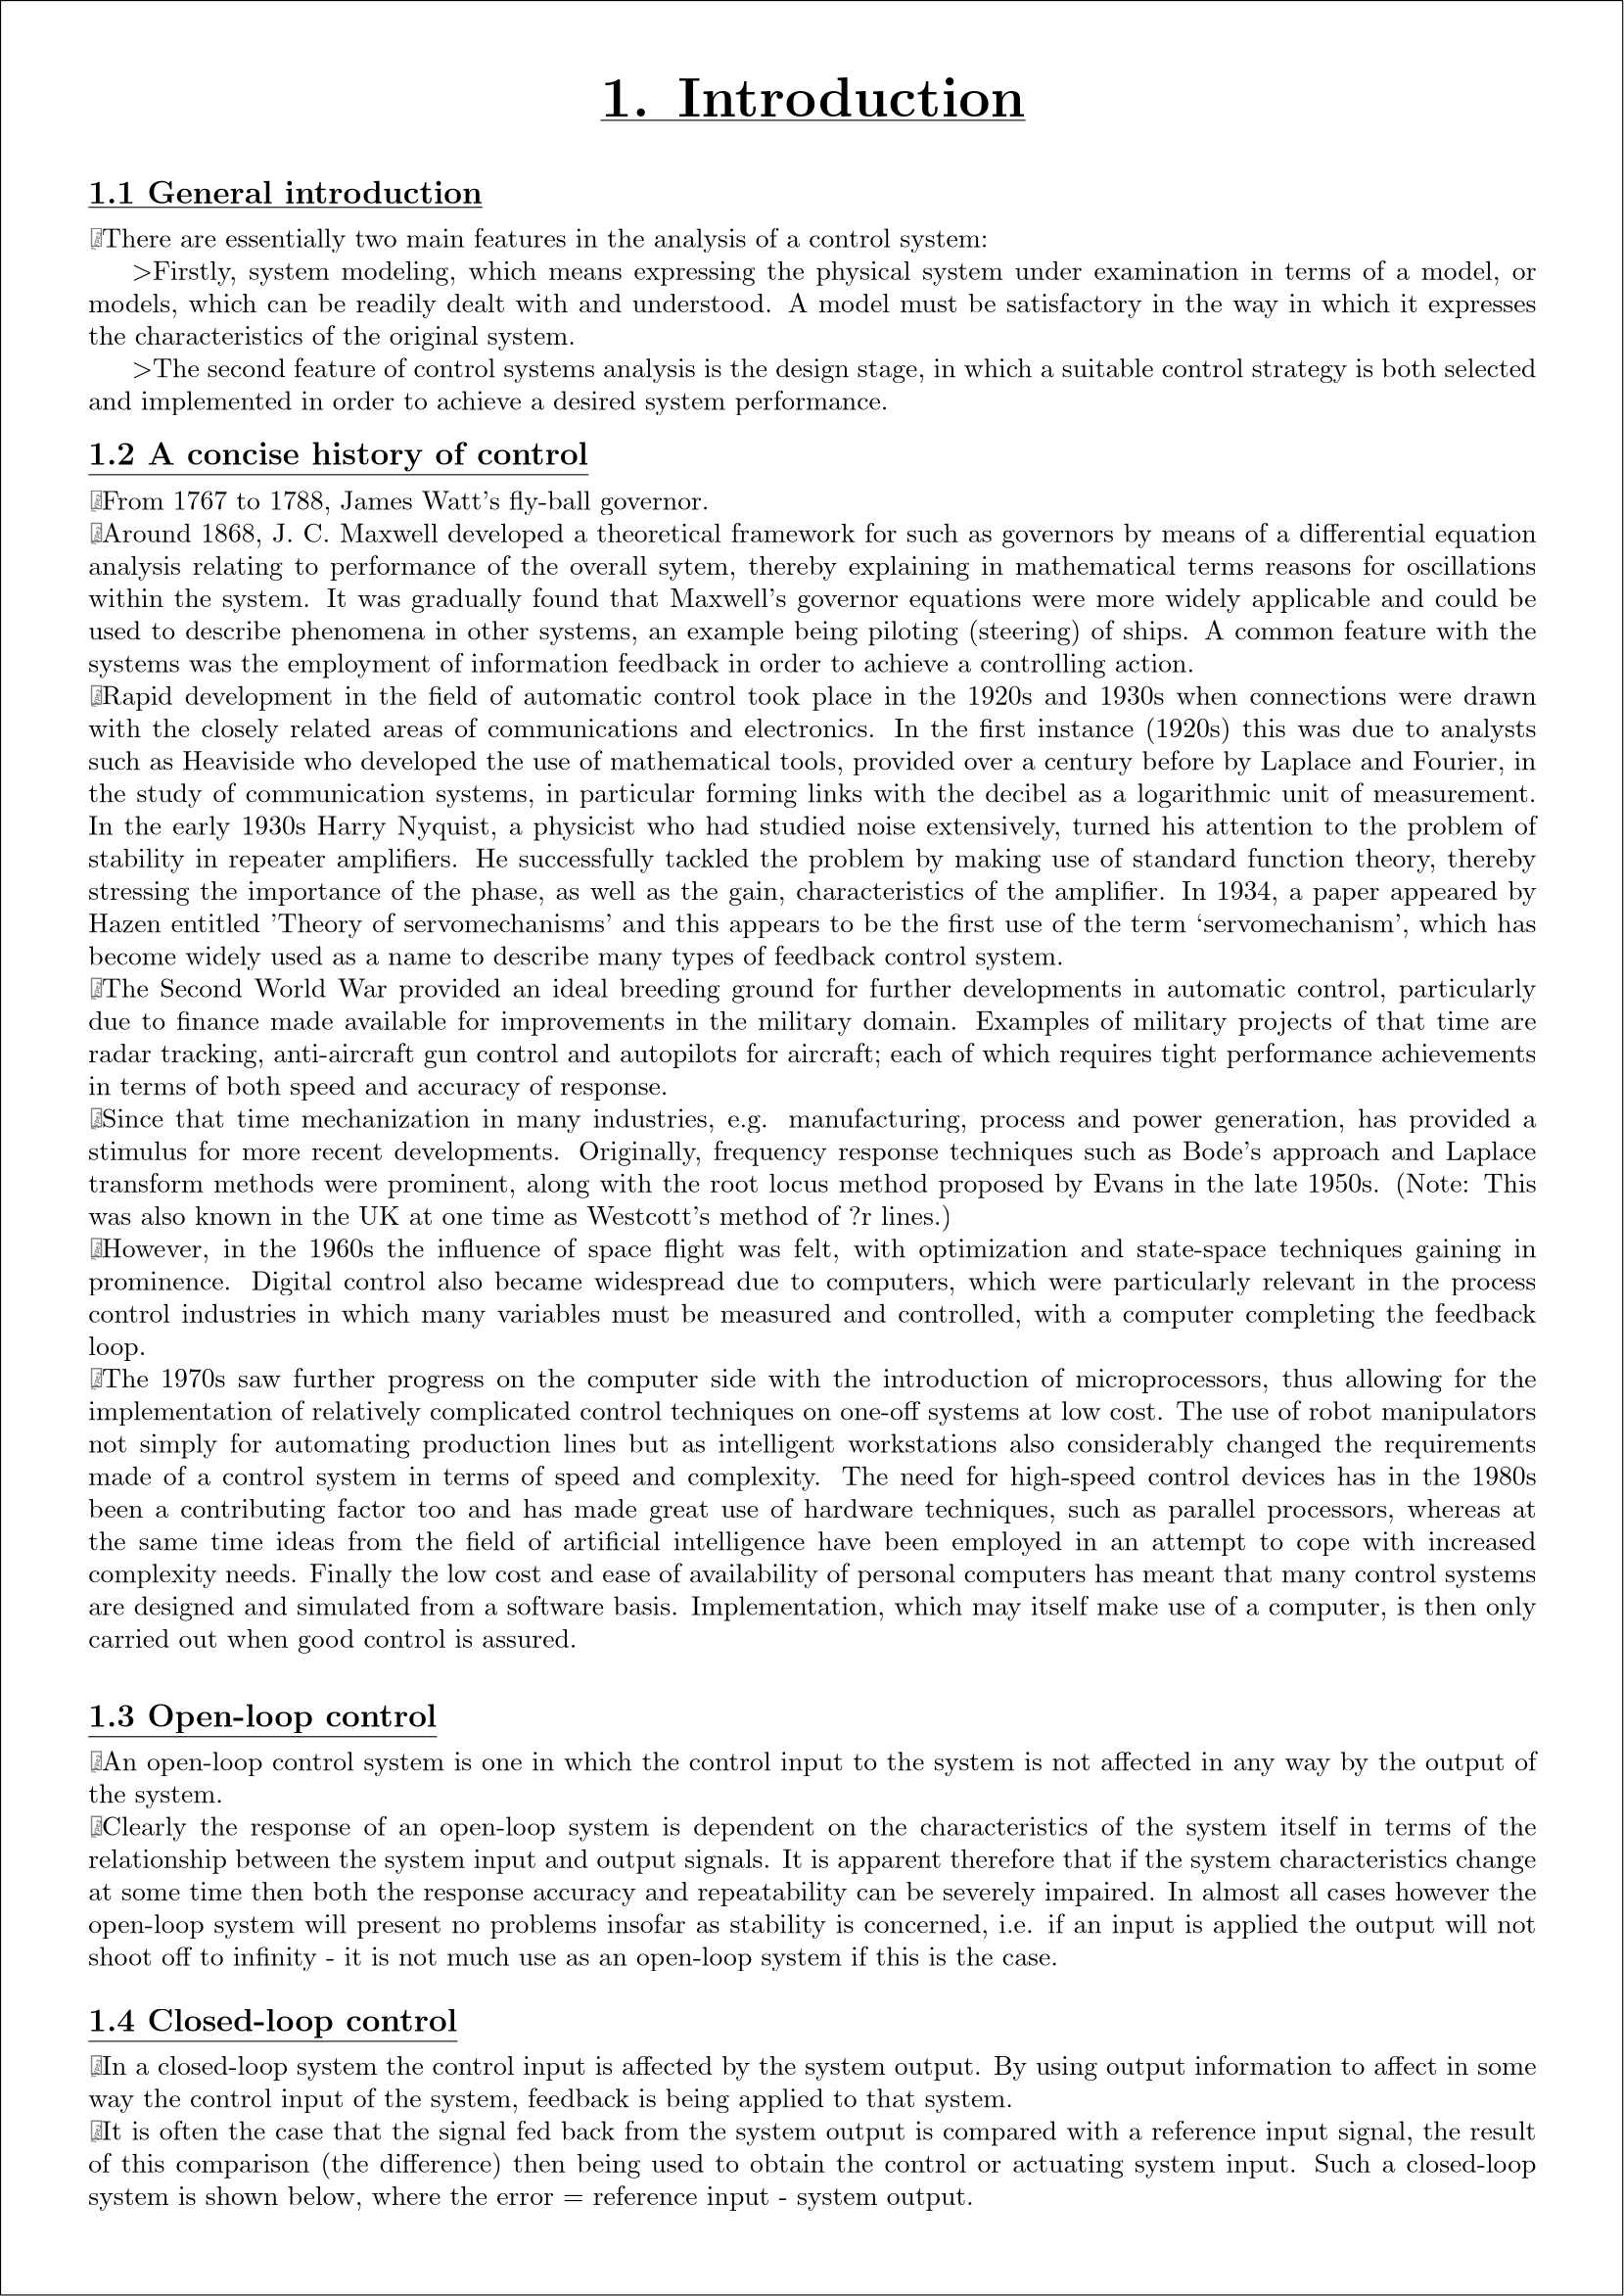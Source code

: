 <?xml version="1.0"?>
<!DOCTYPE ipe SYSTEM "ipe.dtd">
<ipe version="70005" creator="Ipe 7.1.4">
<info created="D:20151221150925" modified="D:20151223225507"/>
<ipestyle name="basic">
<symbol name="arrow/arc(spx)">
<path stroke="sym-stroke" fill="sym-stroke" pen="sym-pen">
0 0 m
-1 0.333 l
-1 -0.333 l
h
</path>
</symbol>
<symbol name="arrow/farc(spx)">
<path stroke="sym-stroke" fill="white" pen="sym-pen">
0 0 m
-1 0.333 l
-1 -0.333 l
h
</path>
</symbol>
<symbol name="mark/circle(sx)" transformations="translations">
<path fill="sym-stroke">
0.6 0 0 0.6 0 0 e
0.4 0 0 0.4 0 0 e
</path>
</symbol>
<symbol name="mark/disk(sx)" transformations="translations">
<path fill="sym-stroke">
0.6 0 0 0.6 0 0 e
</path>
</symbol>
<symbol name="mark/fdisk(sfx)" transformations="translations">
<group>
<path fill="sym-fill">
0.5 0 0 0.5 0 0 e
</path>
<path fill="sym-stroke" fillrule="eofill">
0.6 0 0 0.6 0 0 e
0.4 0 0 0.4 0 0 e
</path>
</group>
</symbol>
<symbol name="mark/box(sx)" transformations="translations">
<path fill="sym-stroke" fillrule="eofill">
-0.6 -0.6 m
0.6 -0.6 l
0.6 0.6 l
-0.6 0.6 l
h
-0.4 -0.4 m
0.4 -0.4 l
0.4 0.4 l
-0.4 0.4 l
h
</path>
</symbol>
<symbol name="mark/square(sx)" transformations="translations">
<path fill="sym-stroke">
-0.6 -0.6 m
0.6 -0.6 l
0.6 0.6 l
-0.6 0.6 l
h
</path>
</symbol>
<symbol name="mark/fsquare(sfx)" transformations="translations">
<group>
<path fill="sym-fill">
-0.5 -0.5 m
0.5 -0.5 l
0.5 0.5 l
-0.5 0.5 l
h
</path>
<path fill="sym-stroke" fillrule="eofill">
-0.6 -0.6 m
0.6 -0.6 l
0.6 0.6 l
-0.6 0.6 l
h
-0.4 -0.4 m
0.4 -0.4 l
0.4 0.4 l
-0.4 0.4 l
h
</path>
</group>
</symbol>
<symbol name="mark/cross(sx)" transformations="translations">
<group>
<path fill="sym-stroke">
-0.43 -0.57 m
0.57 0.43 l
0.43 0.57 l
-0.57 -0.43 l
h
</path>
<path fill="sym-stroke">
-0.43 0.57 m
0.57 -0.43 l
0.43 -0.57 l
-0.57 0.43 l
h
</path>
</group>
</symbol>
<symbol name="arrow/fnormal(spx)">
<path stroke="sym-stroke" fill="white" pen="sym-pen">
0 0 m
-1 0.333 l
-1 -0.333 l
h
</path>
</symbol>
<symbol name="arrow/pointed(spx)">
<path stroke="sym-stroke" fill="sym-stroke" pen="sym-pen">
0 0 m
-1 0.333 l
-0.8 0 l
-1 -0.333 l
h
</path>
</symbol>
<symbol name="arrow/fpointed(spx)">
<path stroke="sym-stroke" fill="white" pen="sym-pen">
0 0 m
-1 0.333 l
-0.8 0 l
-1 -0.333 l
h
</path>
</symbol>
<symbol name="arrow/linear(spx)">
<path stroke="sym-stroke" pen="sym-pen">
-1 0.333 m
0 0 l
-1 -0.333 l
</path>
</symbol>
<symbol name="arrow/fdouble(spx)">
<path stroke="sym-stroke" fill="white" pen="sym-pen">
0 0 m
-1 0.333 l
-1 -0.333 l
h
-1 0 m
-2 0.333 l
-2 -0.333 l
h
</path>
</symbol>
<symbol name="arrow/double(spx)">
<path stroke="sym-stroke" fill="sym-stroke" pen="sym-pen">
0 0 m
-1 0.333 l
-1 -0.333 l
h
-1 0 m
-2 0.333 l
-2 -0.333 l
h
</path>
</symbol>
<pen name="heavier" value="0.8"/>
<pen name="fat" value="1.2"/>
<pen name="ultrafat" value="2"/>
<symbolsize name="large" value="5"/>
<symbolsize name="small" value="2"/>
<symbolsize name="tiny" value="1.1"/>
<arrowsize name="large" value="10"/>
<arrowsize name="small" value="5"/>
<arrowsize name="tiny" value="3"/>
<color name="red" value="1 0 0"/>
<color name="green" value="0 1 0"/>
<color name="blue" value="0 0 1"/>
<color name="yellow" value="1 1 0"/>
<color name="orange" value="1 0.647 0"/>
<color name="gold" value="1 0.843 0"/>
<color name="purple" value="0.627 0.125 0.941"/>
<color name="gray" value="0.745"/>
<color name="brown" value="0.647 0.165 0.165"/>
<color name="navy" value="0 0 0.502"/>
<color name="pink" value="1 0.753 0.796"/>
<color name="seagreen" value="0.18 0.545 0.341"/>
<color name="turquoise" value="0.251 0.878 0.816"/>
<color name="violet" value="0.933 0.51 0.933"/>
<color name="darkblue" value="0 0 0.545"/>
<color name="darkcyan" value="0 0.545 0.545"/>
<color name="darkgray" value="0.663"/>
<color name="darkgreen" value="0 0.392 0"/>
<color name="darkmagenta" value="0.545 0 0.545"/>
<color name="darkorange" value="1 0.549 0"/>
<color name="darkred" value="0.545 0 0"/>
<color name="lightblue" value="0.678 0.847 0.902"/>
<color name="lightcyan" value="0.878 1 1"/>
<color name="lightgray" value="0.827"/>
<color name="lightgreen" value="0.565 0.933 0.565"/>
<color name="lightyellow" value="1 1 0.878"/>
<dashstyle name="dashed" value="[4] 0"/>
<dashstyle name="dotted" value="[1 3] 0"/>
<dashstyle name="dash dotted" value="[4 2 1 2] 0"/>
<dashstyle name="dash dot dotted" value="[4 2 1 2 1 2] 0"/>
<textsize name="large" value="\large"/>
<textsize name="small" value="\small"/>
<textsize name="tiny" value="\tiny"/>
<textsize name="Large" value="\Large"/>
<textsize name="LARGE" value="\LARGE"/>
<textsize name="huge" value="\huge"/>
<textsize name="Huge" value="\Huge"/>
<textsize name="footnote" value="\footnotesize"/>
<textstyle name="center" begin="\begin{center}" end="\end{center}"/>
<textstyle name="itemize" begin="\begin{itemize}" end="\end{itemize}"/>
<textstyle name="item" begin="\begin{itemize}\item{}" end="\end{itemize}"/>
<gridsize name="4 pts" value="4"/>
<gridsize name="8 pts (~3 mm)" value="8"/>
<gridsize name="16 pts (~6 mm)" value="16"/>
<gridsize name="32 pts (~12 mm)" value="32"/>
<gridsize name="10 pts (~3.5 mm)" value="10"/>
<gridsize name="20 pts (~7 mm)" value="20"/>
<gridsize name="14 pts (~5 mm)" value="14"/>
<gridsize name="28 pts (~10 mm)" value="28"/>
<gridsize name="56 pts (~20 mm)" value="56"/>
<anglesize name="90 deg" value="90"/>
<anglesize name="60 deg" value="60"/>
<anglesize name="45 deg" value="45"/>
<anglesize name="30 deg" value="30"/>
<anglesize name="22.5 deg" value="22.5"/>
<tiling name="falling" angle="-60" step="4" width="1"/>
<tiling name="rising" angle="30" step="4" width="1"/>
</ipestyle>
<page>
<layer name="alpha"/>
<view layers="alpha" active="alpha"/>
<path layer="alpha" stroke="black">
-0.290525 842.632 m
-0.290525 -0.991743 l
596.28 -0.991743 l
596.28 842.632 l
h
</path>
<text matrix="1 0 0 1 -16 0" transformations="translations" pos="48 800" stroke="black" type="label" width="533.001" height="14.351" depth="1.99" valign="baseline">\parbox[t]{535pt}{\centerline{\huge\textbf{\underline{1. Introduction}}}}</text>
<text transformations="translations" pos="32 768" stroke="black" type="label" width="144.977" height="8.305" depth="1.99" valign="baseline" size="10">\large\textbf{\underline{1.1 General introduction}}</text>
<text matrix="1 0 0 1 -16 0" transformations="translations" pos="48 752" stroke="black" type="label" width="533.001" height="6.852" depth="61.78" valign="baseline" size="12">\parbox[t]{535pt}{\normalsize 
\textbullet There are essentially two main features in the analysis of a control system:\\
\hspace*{16pt}\textgreater Firstly, system modeling, which means expressing the physical system under examination in terms of a model, or models, which can be readily dealt with and understood. A model must be satisfactory in the way in which it expresses the characteristics of the original system.\\
\hspace*{16pt}\textgreater The second feature of control systems analysis is the design stage, in which a suitable control strategy is both selected and implemented in order to achieve a desired system performance.
}</text>
<text matrix="1 0 0 1 0 -96" transformations="translations" pos="32 768" stroke="black" type="label" width="183.967" height="8.299" depth="4.32" valign="baseline" size="10">\large\textbf{\underline{1.2 A concise history of control}}</text>
<text matrix="1 0 0 1 -16 -96" transformations="translations" pos="48 752" stroke="black" type="label" width="533.001" height="6.385" depth="430.92" valign="baseline" size="12">\parbox[t]{535pt}{\normalsize 
\textbullet From 1767 to 1788, James Watt&apos;s fly-ball governor.\\
\textbullet Around 1868, J. C. Maxwell developed a theoretical framework for such as governors by means of a differential equation analysis relating to performance of the overall sytem, thereby explaining in mathematical terms reasons for oscillations within the system. It was gradually found that Maxwell&apos;s governor equations were more widely applicable and could be used to describe phenomena in other systems, an example being piloting (steering) of ships. A common feature with the systems was the employment of information feedback in order to achieve a controlling action.\\
\textbullet Rapid development in the field of automatic control took place in the 1920s and 1930s when connections were drawn with the closely related areas of communications and electronics. In the first instance (1920s) this was due to analysts such as Heaviside who developed the use of mathematical tools, provided over a century before by Laplace and Fourier, in the study of communication systems, in particular forming links with the decibel as a logarithmic unit of measurement. In the early 1930s Harry Nyquist, a physicist who had studied noise extensively, turned his attention to the problem of stability in repeater amplifiers. He successfully tackled the problem by making use of standard function theory, thereby stressing the importance of the phase, as well as the gain, characteristics of the amplifier. In 1934, a paper appeared by Hazen entitled &apos;Theory of servomechanisms&apos; and this appears to be the first use of the term ‘servomechanism’, which has become widely used as a name to describe many types of feedback control system.\\
\textbullet The Second World War provided an ideal breeding ground for further developments in automatic control, particularly due to finance made available for improvements in the military domain. Examples of military projects of that time are radar tracking, anti-aircraft gun control and autopilots for aircraft; each of which requires tight performance achievements in terms of both speed and accuracy of response.\\
\textbullet Since that time mechanization in many industries, e.g. manufacturing, process and power generation, has provided a stimulus for more recent developments. Originally, frequency response techniques such as Bode’s approach and Laplace transform methods were prominent, along with the root locus method proposed by Evans in the late 1950s. (Note: This was also known in the UK at one time as Westcott’s method of ?r lines.)\\
\textbullet However, in the 1960s the influence of space flight was felt, with optimization and state-space techniques gaining in prominence. Digital control also became widespread due to computers, which were particularly relevant in the process control industries in which many variables must be measured and controlled, with a computer completing the feedback loop.\\
\textbullet The 1970s saw further progress on the computer side with the introduction of microprocessors, thus allowing for the implementation of relatively complicated control techniques on one-off systems at low cost. The use of robot manipulators not simply for automating production lines but as intelligent workstations also considerably changed the requirements made of a control system in terms of speed and complexity. The need for high-speed control devices has in the 1980s been a contributing factor too and has made great use of hardware techniques, such as parallel processors, whereas at the same time ideas from the field of artificial intelligence have been employed in an attempt to
cope with increased complexity needs. Finally the low cost and ease of availability of
personal computers has meant that many control systems are designed and simulated
from a software basis. Implementation, which may itself make use of a computer, is
then only carried out when good control is assured.\\
}</text>
<text matrix="1 0 0 1 0 -560" transformations="translations" pos="32 768" stroke="black" type="label" width="128.207" height="8.299" depth="4.32" valign="baseline" size="10">\large\textbf{\underline{1.3 Open-loop control}}</text>
<text matrix="1 0 0 1 -16 -560" transformations="translations" pos="48 752" stroke="black" type="label" width="533.001" height="6.815" depth="83.79" valign="baseline" size="12">\parbox[t]{535pt}{\normalsize 
\textbullet An open-loop control system is one in which the control input to the system is not
affected in any way by the output of the system.\\
\textbullet Clearly the response of an open-loop system is dependent on the characteristics of the
system itself in terms of the relationship between the system input and output signals. It
is apparent therefore that if the system characteristics change at some time then both the
response accuracy and repeatability can be severely impaired. In almost all cases
however the open-loop system will present no problems insofar as stability is concerned, i.e. if an input is applied the output will not shoot off to infinity - it is not much use as
an open-loop system if this is the case.\\
}</text>
<text matrix="1 0 0 1 0 -672" transformations="translations" pos="32 768" stroke="black" type="label" width="135.74" height="8.299" depth="4.32" valign="baseline" size="10">\large\textbf{\underline{1.4 Closed-loop control}}</text>
<text matrix="1 0 0 1 -16 -672" transformations="translations" pos="48 752" stroke="black" type="label" width="533.001" height="6.866" depth="49.81" valign="baseline" size="12">\parbox[t]{535pt}{\normalsize 
\textbullet In a closed-loop system the control input is affected by the system output. By using
output information to affect in some way the control input of the system, feedback is
being applied to that system.\\
\textbullet It is often the case that the signal fed back from the system output is compared with a
reference input signal, the result of this comparison (the difference) then being used to
obtain the control or actuating system input. Such a closed-loop system is shown below, where the error = reference input - system output.
}</text>
</page>
</ipe>
